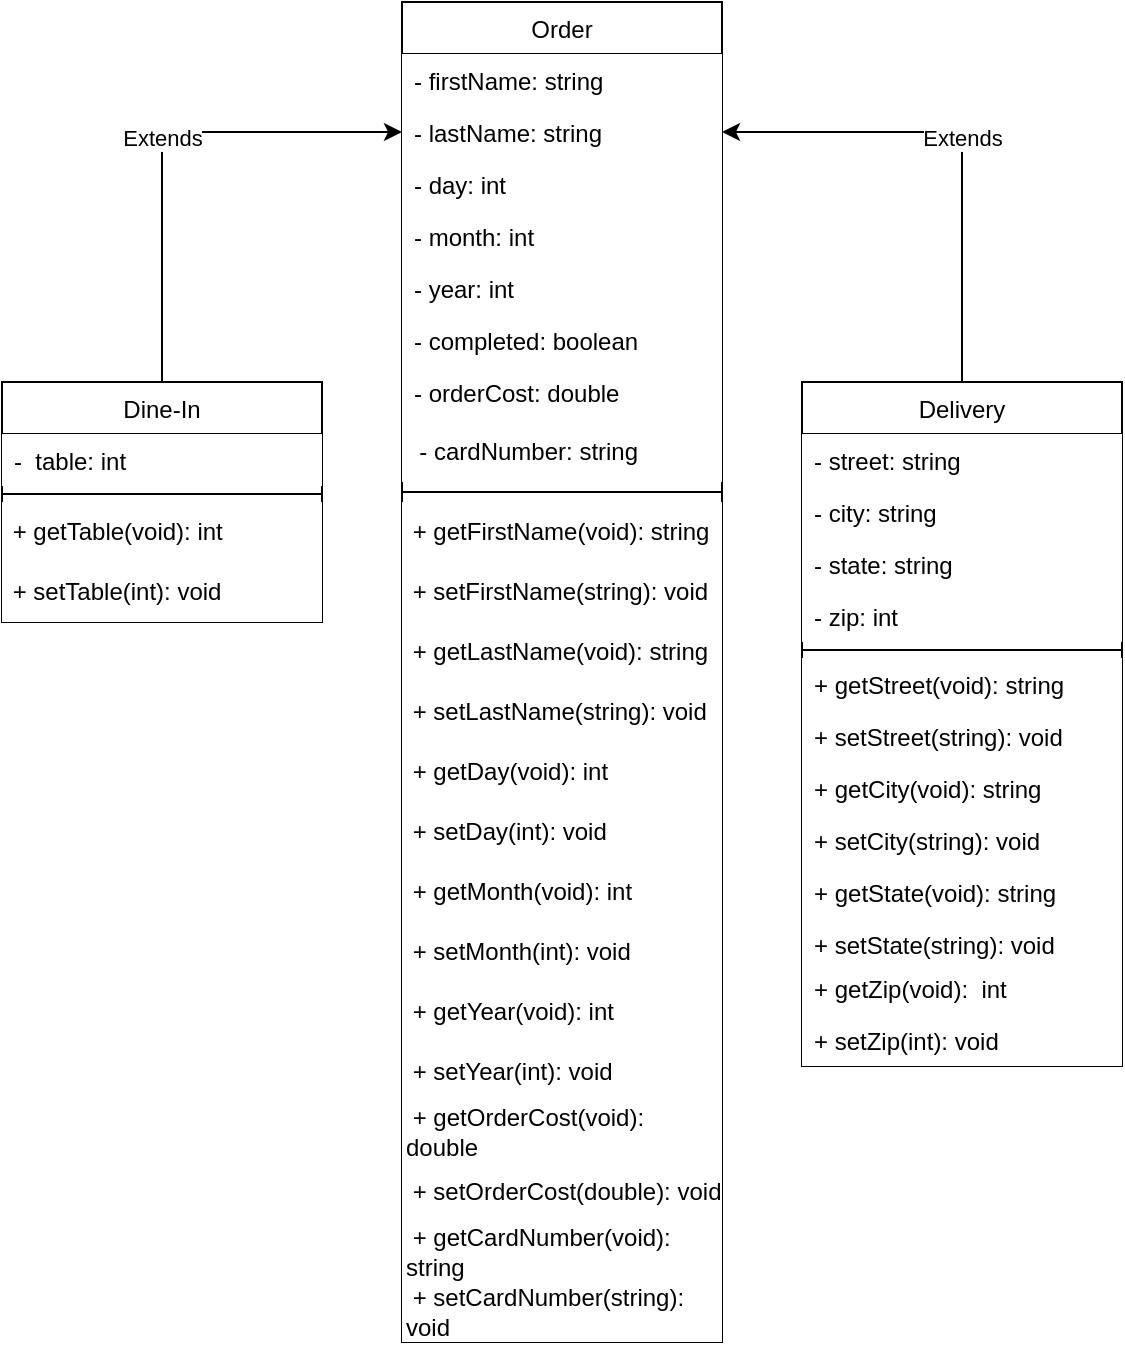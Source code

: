 <mxfile version="21.7.5" type="device">
  <diagram id="C5RBs43oDa-KdzZeNtuy" name="Page-1">
    <mxGraphModel dx="594" dy="1630" grid="1" gridSize="10" guides="1" tooltips="1" connect="1" arrows="1" fold="1" page="1" pageScale="1" pageWidth="827" pageHeight="1169" math="0" shadow="0">
      <root>
        <mxCell id="WIyWlLk6GJQsqaUBKTNV-0" />
        <mxCell id="WIyWlLk6GJQsqaUBKTNV-1" parent="WIyWlLk6GJQsqaUBKTNV-0" />
        <mxCell id="QtsCjaTQRIlHy4DZb-v4-36" value="Extends" style="edgeStyle=orthogonalEdgeStyle;rounded=0;orthogonalLoop=1;jettySize=auto;html=1;exitX=0.5;exitY=0;exitDx=0;exitDy=0;" parent="WIyWlLk6GJQsqaUBKTNV-1" source="zkfFHV4jXpPFQw0GAbJ--0" target="QtsCjaTQRIlHy4DZb-v4-2" edge="1">
          <mxGeometry relative="1" as="geometry" />
        </mxCell>
        <mxCell id="zkfFHV4jXpPFQw0GAbJ--0" value="Dine-In" style="swimlane;fontStyle=0;align=center;verticalAlign=top;childLayout=stackLayout;horizontal=1;startSize=26;horizontalStack=0;resizeParent=1;resizeLast=0;collapsible=1;marginBottom=0;rounded=0;shadow=0;strokeWidth=1;fillColor=#FFFFFF;" parent="WIyWlLk6GJQsqaUBKTNV-1" vertex="1">
          <mxGeometry x="200" y="400" width="160" height="120" as="geometry">
            <mxRectangle x="230" y="140" width="160" height="26" as="alternateBounds" />
          </mxGeometry>
        </mxCell>
        <mxCell id="zkfFHV4jXpPFQw0GAbJ--1" value="-  table: int" style="text;align=left;verticalAlign=top;spacingLeft=4;spacingRight=4;overflow=hidden;rotatable=0;points=[[0,0.5],[1,0.5]];portConstraint=eastwest;fillColor=default;" parent="zkfFHV4jXpPFQw0GAbJ--0" vertex="1">
          <mxGeometry y="26" width="160" height="26" as="geometry" />
        </mxCell>
        <mxCell id="zkfFHV4jXpPFQw0GAbJ--4" value="" style="line;html=1;strokeWidth=1;align=left;verticalAlign=middle;spacingTop=-1;spacingLeft=3;spacingRight=3;rotatable=0;labelPosition=right;points=[];portConstraint=eastwest;" parent="zkfFHV4jXpPFQw0GAbJ--0" vertex="1">
          <mxGeometry y="52" width="160" height="8" as="geometry" />
        </mxCell>
        <mxCell id="QtsCjaTQRIlHy4DZb-v4-26" value="&amp;nbsp;+ getTable(void): int" style="text;html=1;align=left;verticalAlign=middle;resizable=0;points=[];autosize=1;strokeColor=none;fillColor=default;" parent="zkfFHV4jXpPFQw0GAbJ--0" vertex="1">
          <mxGeometry y="60" width="160" height="30" as="geometry" />
        </mxCell>
        <mxCell id="QtsCjaTQRIlHy4DZb-v4-28" value="&amp;nbsp;+ setTable(int): void" style="text;strokeColor=none;align=left;fillColor=default;html=1;verticalAlign=middle;whiteSpace=wrap;rounded=0;" parent="zkfFHV4jXpPFQw0GAbJ--0" vertex="1">
          <mxGeometry y="90" width="160" height="30" as="geometry" />
        </mxCell>
        <mxCell id="QtsCjaTQRIlHy4DZb-v4-37" value="Extends" style="edgeStyle=orthogonalEdgeStyle;rounded=0;orthogonalLoop=1;jettySize=auto;html=1;exitX=0.5;exitY=0;exitDx=0;exitDy=0;" parent="WIyWlLk6GJQsqaUBKTNV-1" source="zkfFHV4jXpPFQw0GAbJ--17" target="QtsCjaTQRIlHy4DZb-v4-2" edge="1">
          <mxGeometry relative="1" as="geometry" />
        </mxCell>
        <mxCell id="zkfFHV4jXpPFQw0GAbJ--17" value="Delivery" style="swimlane;fontStyle=0;align=center;verticalAlign=top;childLayout=stackLayout;horizontal=1;startSize=26;horizontalStack=0;resizeParent=1;resizeLast=0;collapsible=1;marginBottom=0;rounded=0;shadow=0;strokeWidth=1;" parent="WIyWlLk6GJQsqaUBKTNV-1" vertex="1">
          <mxGeometry x="600" y="400" width="160" height="342" as="geometry">
            <mxRectangle x="550" y="140" width="160" height="26" as="alternateBounds" />
          </mxGeometry>
        </mxCell>
        <mxCell id="zkfFHV4jXpPFQw0GAbJ--18" value="- street: string" style="text;align=left;verticalAlign=top;spacingLeft=4;spacingRight=4;overflow=hidden;rotatable=0;points=[[0,0.5],[1,0.5]];portConstraint=eastwest;fillColor=default;" parent="zkfFHV4jXpPFQw0GAbJ--17" vertex="1">
          <mxGeometry y="26" width="160" height="26" as="geometry" />
        </mxCell>
        <mxCell id="zkfFHV4jXpPFQw0GAbJ--19" value="- city: string" style="text;align=left;verticalAlign=top;spacingLeft=4;spacingRight=4;overflow=hidden;rotatable=0;points=[[0,0.5],[1,0.5]];portConstraint=eastwest;rounded=0;shadow=0;html=0;fillColor=default;" parent="zkfFHV4jXpPFQw0GAbJ--17" vertex="1">
          <mxGeometry y="52" width="160" height="26" as="geometry" />
        </mxCell>
        <mxCell id="zkfFHV4jXpPFQw0GAbJ--20" value="- state: string" style="text;align=left;verticalAlign=top;spacingLeft=4;spacingRight=4;overflow=hidden;rotatable=0;points=[[0,0.5],[1,0.5]];portConstraint=eastwest;rounded=0;shadow=0;html=0;fillColor=default;" parent="zkfFHV4jXpPFQw0GAbJ--17" vertex="1">
          <mxGeometry y="78" width="160" height="26" as="geometry" />
        </mxCell>
        <mxCell id="zkfFHV4jXpPFQw0GAbJ--21" value="- zip: int" style="text;align=left;verticalAlign=top;spacingLeft=4;spacingRight=4;overflow=hidden;rotatable=0;points=[[0,0.5],[1,0.5]];portConstraint=eastwest;rounded=0;shadow=0;html=0;fillColor=default;" parent="zkfFHV4jXpPFQw0GAbJ--17" vertex="1">
          <mxGeometry y="104" width="160" height="26" as="geometry" />
        </mxCell>
        <mxCell id="zkfFHV4jXpPFQw0GAbJ--23" value="" style="line;html=1;strokeWidth=1;align=left;verticalAlign=middle;spacingTop=-1;spacingLeft=3;spacingRight=3;rotatable=0;labelPosition=right;points=[];portConstraint=eastwest;fillColor=default;" parent="zkfFHV4jXpPFQw0GAbJ--17" vertex="1">
          <mxGeometry y="130" width="160" height="8" as="geometry" />
        </mxCell>
        <mxCell id="zkfFHV4jXpPFQw0GAbJ--24" value="+ getStreet(void): string" style="text;align=left;verticalAlign=top;spacingLeft=4;spacingRight=4;overflow=hidden;rotatable=0;points=[[0,0.5],[1,0.5]];portConstraint=eastwest;fillColor=default;" parent="zkfFHV4jXpPFQw0GAbJ--17" vertex="1">
          <mxGeometry y="138" width="160" height="26" as="geometry" />
        </mxCell>
        <mxCell id="zkfFHV4jXpPFQw0GAbJ--25" value="+ setStreet(string): void" style="text;align=left;verticalAlign=top;spacingLeft=4;spacingRight=4;overflow=hidden;rotatable=0;points=[[0,0.5],[1,0.5]];portConstraint=eastwest;fillColor=default;" parent="zkfFHV4jXpPFQw0GAbJ--17" vertex="1">
          <mxGeometry y="164" width="160" height="26" as="geometry" />
        </mxCell>
        <mxCell id="QtsCjaTQRIlHy4DZb-v4-34" value="+ getCity(void): string" style="text;align=left;verticalAlign=top;spacingLeft=4;spacingRight=4;overflow=hidden;rotatable=0;points=[[0,0.5],[1,0.5]];portConstraint=eastwest;fillColor=default;" parent="zkfFHV4jXpPFQw0GAbJ--17" vertex="1">
          <mxGeometry y="190" width="160" height="26" as="geometry" />
        </mxCell>
        <mxCell id="QtsCjaTQRIlHy4DZb-v4-35" value="+ setCity(string): void" style="text;align=left;verticalAlign=top;spacingLeft=4;spacingRight=4;overflow=hidden;rotatable=0;points=[[0,0.5],[1,0.5]];portConstraint=eastwest;fillColor=default;" parent="zkfFHV4jXpPFQw0GAbJ--17" vertex="1">
          <mxGeometry y="216" width="160" height="26" as="geometry" />
        </mxCell>
        <mxCell id="QtsCjaTQRIlHy4DZb-v4-30" value="+ getState(void): string" style="text;align=left;verticalAlign=top;spacingLeft=4;spacingRight=4;overflow=hidden;rotatable=0;points=[[0,0.5],[1,0.5]];portConstraint=eastwest;fillColor=default;" parent="zkfFHV4jXpPFQw0GAbJ--17" vertex="1">
          <mxGeometry y="242" width="160" height="26" as="geometry" />
        </mxCell>
        <mxCell id="QtsCjaTQRIlHy4DZb-v4-33" value="+ setState(string): void" style="text;align=left;verticalAlign=top;spacingLeft=4;spacingRight=4;overflow=hidden;rotatable=0;points=[[0,0.5],[1,0.5]];portConstraint=eastwest;fillColor=default;" parent="zkfFHV4jXpPFQw0GAbJ--17" vertex="1">
          <mxGeometry y="268" width="160" height="22" as="geometry" />
        </mxCell>
        <mxCell id="QtsCjaTQRIlHy4DZb-v4-32" value="+ getZip(void):  int" style="text;align=left;verticalAlign=top;spacingLeft=4;spacingRight=4;overflow=hidden;rotatable=0;points=[[0,0.5],[1,0.5]];portConstraint=eastwest;fillColor=default;" parent="zkfFHV4jXpPFQw0GAbJ--17" vertex="1">
          <mxGeometry y="290" width="160" height="26" as="geometry" />
        </mxCell>
        <mxCell id="QtsCjaTQRIlHy4DZb-v4-31" value="+ setZip(int): void" style="text;align=left;verticalAlign=top;spacingLeft=4;spacingRight=4;overflow=hidden;rotatable=0;points=[[0,0.5],[1,0.5]];portConstraint=eastwest;fillColor=default;" parent="zkfFHV4jXpPFQw0GAbJ--17" vertex="1">
          <mxGeometry y="316" width="160" height="26" as="geometry" />
        </mxCell>
        <mxCell id="QtsCjaTQRIlHy4DZb-v4-0" value="Order" style="swimlane;fontStyle=0;align=center;verticalAlign=top;childLayout=stackLayout;horizontal=1;startSize=26;horizontalStack=0;resizeParent=1;resizeLast=0;collapsible=1;marginBottom=0;rounded=0;shadow=0;strokeWidth=1;fillColor=default;" parent="WIyWlLk6GJQsqaUBKTNV-1" vertex="1">
          <mxGeometry x="400" y="210" width="160" height="670" as="geometry">
            <mxRectangle x="550" y="140" width="160" height="26" as="alternateBounds" />
          </mxGeometry>
        </mxCell>
        <mxCell id="QtsCjaTQRIlHy4DZb-v4-1" value="- firstName: string" style="text;align=left;verticalAlign=top;spacingLeft=4;spacingRight=4;overflow=hidden;rotatable=0;points=[[0,0.5],[1,0.5]];portConstraint=eastwest;fillColor=default;" parent="QtsCjaTQRIlHy4DZb-v4-0" vertex="1">
          <mxGeometry y="26" width="160" height="26" as="geometry" />
        </mxCell>
        <mxCell id="QtsCjaTQRIlHy4DZb-v4-2" value="- lastName: string" style="text;align=left;verticalAlign=top;spacingLeft=4;spacingRight=4;overflow=hidden;rotatable=0;points=[[0,0.5],[1,0.5]];portConstraint=eastwest;rounded=0;shadow=0;html=0;fillColor=default;" parent="QtsCjaTQRIlHy4DZb-v4-0" vertex="1">
          <mxGeometry y="52" width="160" height="26" as="geometry" />
        </mxCell>
        <mxCell id="QtsCjaTQRIlHy4DZb-v4-3" value="- day: int" style="text;align=left;verticalAlign=top;spacingLeft=4;spacingRight=4;overflow=hidden;rotatable=0;points=[[0,0.5],[1,0.5]];portConstraint=eastwest;rounded=0;shadow=0;html=0;fillColor=default;" parent="QtsCjaTQRIlHy4DZb-v4-0" vertex="1">
          <mxGeometry y="78" width="160" height="26" as="geometry" />
        </mxCell>
        <mxCell id="QtsCjaTQRIlHy4DZb-v4-4" value="- month: int" style="text;align=left;verticalAlign=top;spacingLeft=4;spacingRight=4;overflow=hidden;rotatable=0;points=[[0,0.5],[1,0.5]];portConstraint=eastwest;rounded=0;shadow=0;html=0;fillColor=default;" parent="QtsCjaTQRIlHy4DZb-v4-0" vertex="1">
          <mxGeometry y="104" width="160" height="26" as="geometry" />
        </mxCell>
        <mxCell id="QtsCjaTQRIlHy4DZb-v4-5" value="- year: int" style="text;align=left;verticalAlign=top;spacingLeft=4;spacingRight=4;overflow=hidden;rotatable=0;points=[[0,0.5],[1,0.5]];portConstraint=eastwest;rounded=0;shadow=0;html=0;fillColor=default;" parent="QtsCjaTQRIlHy4DZb-v4-0" vertex="1">
          <mxGeometry y="130" width="160" height="26" as="geometry" />
        </mxCell>
        <mxCell id="QtsCjaTQRIlHy4DZb-v4-7" value="- completed: boolean" style="text;align=left;verticalAlign=top;spacingLeft=4;spacingRight=4;overflow=hidden;rotatable=0;points=[[0,0.5],[1,0.5]];portConstraint=eastwest;fillColor=default;" parent="QtsCjaTQRIlHy4DZb-v4-0" vertex="1">
          <mxGeometry y="156" width="160" height="26" as="geometry" />
        </mxCell>
        <mxCell id="QtsCjaTQRIlHy4DZb-v4-8" value="- orderCost: double&#xa;" style="text;align=left;verticalAlign=top;spacingLeft=4;spacingRight=4;overflow=hidden;rotatable=0;points=[[0,0.5],[1,0.5]];portConstraint=eastwest;fillColor=default;" parent="QtsCjaTQRIlHy4DZb-v4-0" vertex="1">
          <mxGeometry y="182" width="160" height="28" as="geometry" />
        </mxCell>
        <mxCell id="QtsCjaTQRIlHy4DZb-v4-11" value="&amp;nbsp; - cardNumber: string" style="text;strokeColor=none;align=left;fillColor=default;html=1;verticalAlign=middle;whiteSpace=wrap;rounded=0;" parent="QtsCjaTQRIlHy4DZb-v4-0" vertex="1">
          <mxGeometry y="210" width="160" height="30" as="geometry" />
        </mxCell>
        <mxCell id="QtsCjaTQRIlHy4DZb-v4-6" value="" style="line;html=1;strokeWidth=1;align=left;verticalAlign=middle;spacingTop=-1;spacingLeft=3;spacingRight=3;rotatable=0;labelPosition=right;points=[];portConstraint=eastwest;fillColor=default;" parent="QtsCjaTQRIlHy4DZb-v4-0" vertex="1">
          <mxGeometry y="240" width="160" height="10" as="geometry" />
        </mxCell>
        <mxCell id="QtsCjaTQRIlHy4DZb-v4-12" value="&amp;nbsp;+ getFirstName(void): string" style="text;strokeColor=none;align=left;fillColor=default;html=1;verticalAlign=middle;whiteSpace=wrap;rounded=0;" parent="QtsCjaTQRIlHy4DZb-v4-0" vertex="1">
          <mxGeometry y="250" width="160" height="30" as="geometry" />
        </mxCell>
        <mxCell id="QtsCjaTQRIlHy4DZb-v4-13" value="&amp;nbsp;+ setFirstName(string): void" style="text;strokeColor=none;align=left;fillColor=default;html=1;verticalAlign=middle;whiteSpace=wrap;rounded=0;" parent="QtsCjaTQRIlHy4DZb-v4-0" vertex="1">
          <mxGeometry y="280" width="160" height="30" as="geometry" />
        </mxCell>
        <mxCell id="QtsCjaTQRIlHy4DZb-v4-24" value="&amp;nbsp;+ getLastName(void): string" style="text;strokeColor=none;align=left;fillColor=default;html=1;verticalAlign=middle;whiteSpace=wrap;rounded=0;" parent="QtsCjaTQRIlHy4DZb-v4-0" vertex="1">
          <mxGeometry y="310" width="160" height="30" as="geometry" />
        </mxCell>
        <mxCell id="QtsCjaTQRIlHy4DZb-v4-25" value="&amp;nbsp;+ setLastName(string): void" style="text;strokeColor=none;align=left;fillColor=default;html=1;verticalAlign=middle;whiteSpace=wrap;rounded=0;" parent="QtsCjaTQRIlHy4DZb-v4-0" vertex="1">
          <mxGeometry y="340" width="160" height="30" as="geometry" />
        </mxCell>
        <mxCell id="QtsCjaTQRIlHy4DZb-v4-20" value="&amp;nbsp;+ getDay(void): int" style="text;strokeColor=none;align=left;fillColor=default;html=1;verticalAlign=middle;whiteSpace=wrap;rounded=0;" parent="QtsCjaTQRIlHy4DZb-v4-0" vertex="1">
          <mxGeometry y="370" width="160" height="30" as="geometry" />
        </mxCell>
        <mxCell id="QtsCjaTQRIlHy4DZb-v4-23" value="&amp;nbsp;+ setDay(int): void" style="text;strokeColor=none;align=left;fillColor=default;html=1;verticalAlign=middle;whiteSpace=wrap;rounded=0;" parent="QtsCjaTQRIlHy4DZb-v4-0" vertex="1">
          <mxGeometry y="400" width="160" height="30" as="geometry" />
        </mxCell>
        <mxCell id="QtsCjaTQRIlHy4DZb-v4-18" value="&amp;nbsp;+ getMonth(void): int" style="text;strokeColor=none;align=left;fillColor=default;html=1;verticalAlign=middle;whiteSpace=wrap;rounded=0;" parent="QtsCjaTQRIlHy4DZb-v4-0" vertex="1">
          <mxGeometry y="430" width="160" height="30" as="geometry" />
        </mxCell>
        <mxCell id="QtsCjaTQRIlHy4DZb-v4-15" value="&amp;nbsp;+ setMonth(int): void" style="text;strokeColor=none;align=left;fillColor=default;html=1;verticalAlign=middle;whiteSpace=wrap;rounded=0;" parent="QtsCjaTQRIlHy4DZb-v4-0" vertex="1">
          <mxGeometry y="460" width="160" height="30" as="geometry" />
        </mxCell>
        <mxCell id="QtsCjaTQRIlHy4DZb-v4-22" value="&amp;nbsp;+ getYear(void): int" style="text;strokeColor=none;align=left;fillColor=default;html=1;verticalAlign=middle;whiteSpace=wrap;rounded=0;" parent="QtsCjaTQRIlHy4DZb-v4-0" vertex="1">
          <mxGeometry y="490" width="160" height="30" as="geometry" />
        </mxCell>
        <mxCell id="QtsCjaTQRIlHy4DZb-v4-21" value="&amp;nbsp;+ setYear(int): void" style="text;strokeColor=none;align=left;fillColor=default;html=1;verticalAlign=middle;whiteSpace=wrap;rounded=0;" parent="QtsCjaTQRIlHy4DZb-v4-0" vertex="1">
          <mxGeometry y="520" width="160" height="30" as="geometry" />
        </mxCell>
        <mxCell id="QtsCjaTQRIlHy4DZb-v4-16" value="&amp;nbsp;+ getOrderCost(void): double" style="text;strokeColor=none;align=left;fillColor=default;html=1;verticalAlign=middle;whiteSpace=wrap;rounded=0;" parent="QtsCjaTQRIlHy4DZb-v4-0" vertex="1">
          <mxGeometry y="550" width="160" height="30" as="geometry" />
        </mxCell>
        <mxCell id="QtsCjaTQRIlHy4DZb-v4-17" value="&amp;nbsp;+ setOrderCost(double): void" style="text;strokeColor=none;align=left;fillColor=default;html=1;verticalAlign=middle;whiteSpace=wrap;rounded=0;" parent="QtsCjaTQRIlHy4DZb-v4-0" vertex="1">
          <mxGeometry y="580" width="160" height="30" as="geometry" />
        </mxCell>
        <mxCell id="QtsCjaTQRIlHy4DZb-v4-14" value="&amp;nbsp;+ getCardNumber(void): string" style="text;strokeColor=none;align=left;fillColor=default;html=1;verticalAlign=middle;whiteSpace=wrap;rounded=0;" parent="QtsCjaTQRIlHy4DZb-v4-0" vertex="1">
          <mxGeometry y="610" width="160" height="30" as="geometry" />
        </mxCell>
        <mxCell id="QtsCjaTQRIlHy4DZb-v4-19" value="&amp;nbsp;+ setCardNumber(string): void" style="text;strokeColor=none;align=left;fillColor=default;html=1;verticalAlign=middle;whiteSpace=wrap;rounded=0;" parent="QtsCjaTQRIlHy4DZb-v4-0" vertex="1">
          <mxGeometry y="640" width="160" height="30" as="geometry" />
        </mxCell>
      </root>
    </mxGraphModel>
  </diagram>
</mxfile>
